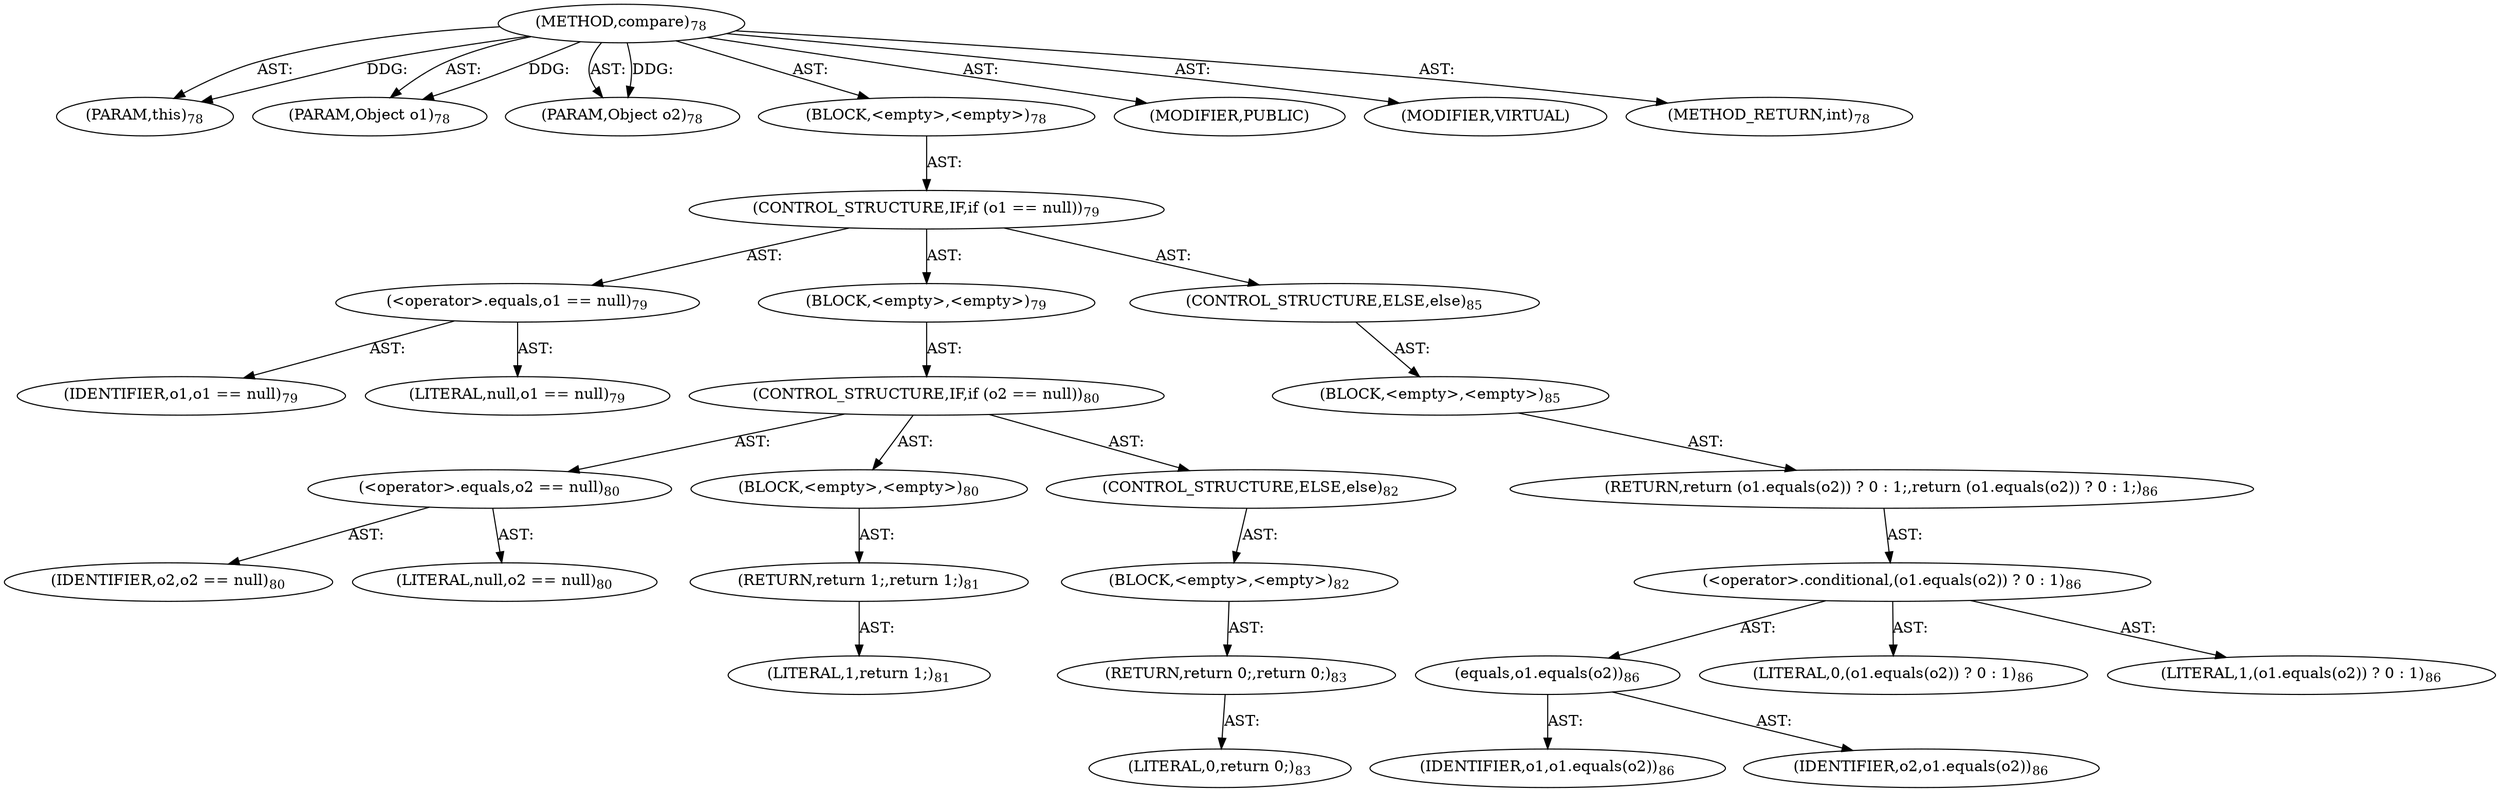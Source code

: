 digraph "compare" {  
"111669149696" [label = <(METHOD,compare)<SUB>78</SUB>> ]
"115964116992" [label = <(PARAM,this)<SUB>78</SUB>> ]
"115964116993" [label = <(PARAM,Object o1)<SUB>78</SUB>> ]
"115964116994" [label = <(PARAM,Object o2)<SUB>78</SUB>> ]
"25769803776" [label = <(BLOCK,&lt;empty&gt;,&lt;empty&gt;)<SUB>78</SUB>> ]
"47244640256" [label = <(CONTROL_STRUCTURE,IF,if (o1 == null))<SUB>79</SUB>> ]
"30064771072" [label = <(&lt;operator&gt;.equals,o1 == null)<SUB>79</SUB>> ]
"68719476736" [label = <(IDENTIFIER,o1,o1 == null)<SUB>79</SUB>> ]
"90194313216" [label = <(LITERAL,null,o1 == null)<SUB>79</SUB>> ]
"25769803777" [label = <(BLOCK,&lt;empty&gt;,&lt;empty&gt;)<SUB>79</SUB>> ]
"47244640257" [label = <(CONTROL_STRUCTURE,IF,if (o2 == null))<SUB>80</SUB>> ]
"30064771073" [label = <(&lt;operator&gt;.equals,o2 == null)<SUB>80</SUB>> ]
"68719476737" [label = <(IDENTIFIER,o2,o2 == null)<SUB>80</SUB>> ]
"90194313217" [label = <(LITERAL,null,o2 == null)<SUB>80</SUB>> ]
"25769803778" [label = <(BLOCK,&lt;empty&gt;,&lt;empty&gt;)<SUB>80</SUB>> ]
"146028888064" [label = <(RETURN,return 1;,return 1;)<SUB>81</SUB>> ]
"90194313218" [label = <(LITERAL,1,return 1;)<SUB>81</SUB>> ]
"47244640258" [label = <(CONTROL_STRUCTURE,ELSE,else)<SUB>82</SUB>> ]
"25769803779" [label = <(BLOCK,&lt;empty&gt;,&lt;empty&gt;)<SUB>82</SUB>> ]
"146028888065" [label = <(RETURN,return 0;,return 0;)<SUB>83</SUB>> ]
"90194313219" [label = <(LITERAL,0,return 0;)<SUB>83</SUB>> ]
"47244640259" [label = <(CONTROL_STRUCTURE,ELSE,else)<SUB>85</SUB>> ]
"25769803780" [label = <(BLOCK,&lt;empty&gt;,&lt;empty&gt;)<SUB>85</SUB>> ]
"146028888066" [label = <(RETURN,return (o1.equals(o2)) ? 0 : 1;,return (o1.equals(o2)) ? 0 : 1;)<SUB>86</SUB>> ]
"30064771074" [label = <(&lt;operator&gt;.conditional,(o1.equals(o2)) ? 0 : 1)<SUB>86</SUB>> ]
"30064771075" [label = <(equals,o1.equals(o2))<SUB>86</SUB>> ]
"68719476738" [label = <(IDENTIFIER,o1,o1.equals(o2))<SUB>86</SUB>> ]
"68719476739" [label = <(IDENTIFIER,o2,o1.equals(o2))<SUB>86</SUB>> ]
"90194313220" [label = <(LITERAL,0,(o1.equals(o2)) ? 0 : 1)<SUB>86</SUB>> ]
"90194313221" [label = <(LITERAL,1,(o1.equals(o2)) ? 0 : 1)<SUB>86</SUB>> ]
"133143986176" [label = <(MODIFIER,PUBLIC)> ]
"133143986177" [label = <(MODIFIER,VIRTUAL)> ]
"128849018880" [label = <(METHOD_RETURN,int)<SUB>78</SUB>> ]
  "111669149696" -> "115964116992"  [ label = "AST: "] 
  "111669149696" -> "115964116993"  [ label = "AST: "] 
  "111669149696" -> "115964116994"  [ label = "AST: "] 
  "111669149696" -> "25769803776"  [ label = "AST: "] 
  "111669149696" -> "133143986176"  [ label = "AST: "] 
  "111669149696" -> "133143986177"  [ label = "AST: "] 
  "111669149696" -> "128849018880"  [ label = "AST: "] 
  "25769803776" -> "47244640256"  [ label = "AST: "] 
  "47244640256" -> "30064771072"  [ label = "AST: "] 
  "47244640256" -> "25769803777"  [ label = "AST: "] 
  "47244640256" -> "47244640259"  [ label = "AST: "] 
  "30064771072" -> "68719476736"  [ label = "AST: "] 
  "30064771072" -> "90194313216"  [ label = "AST: "] 
  "25769803777" -> "47244640257"  [ label = "AST: "] 
  "47244640257" -> "30064771073"  [ label = "AST: "] 
  "47244640257" -> "25769803778"  [ label = "AST: "] 
  "47244640257" -> "47244640258"  [ label = "AST: "] 
  "30064771073" -> "68719476737"  [ label = "AST: "] 
  "30064771073" -> "90194313217"  [ label = "AST: "] 
  "25769803778" -> "146028888064"  [ label = "AST: "] 
  "146028888064" -> "90194313218"  [ label = "AST: "] 
  "47244640258" -> "25769803779"  [ label = "AST: "] 
  "25769803779" -> "146028888065"  [ label = "AST: "] 
  "146028888065" -> "90194313219"  [ label = "AST: "] 
  "47244640259" -> "25769803780"  [ label = "AST: "] 
  "25769803780" -> "146028888066"  [ label = "AST: "] 
  "146028888066" -> "30064771074"  [ label = "AST: "] 
  "30064771074" -> "30064771075"  [ label = "AST: "] 
  "30064771074" -> "90194313220"  [ label = "AST: "] 
  "30064771074" -> "90194313221"  [ label = "AST: "] 
  "30064771075" -> "68719476738"  [ label = "AST: "] 
  "30064771075" -> "68719476739"  [ label = "AST: "] 
  "111669149696" -> "115964116992"  [ label = "DDG: "] 
  "111669149696" -> "115964116993"  [ label = "DDG: "] 
  "111669149696" -> "115964116994"  [ label = "DDG: "] 
}

